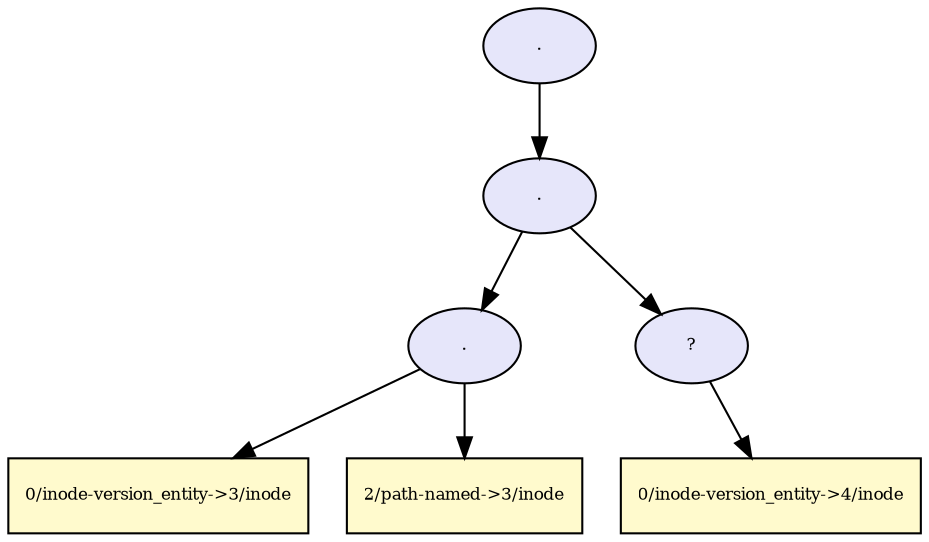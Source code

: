 digraph RGL__DirectedAdjacencyGraph {6[fontsize = 8,label = ".",shape = ellipse, fillcolor="#e6e6fa", style = filled]

6 -> 5[fontsize = 8, color="#000000"]

5[fontsize = 8,label = ".",shape = ellipse, fillcolor="#e6e6fa", style = filled]

5 -> 2[fontsize = 8, color="#000000"]

2[fontsize = 8,label = ".",shape = ellipse, fillcolor="#e6e6fa", style = filled]

2 -> 0[fontsize = 8, color="#000000"]

0[fontsize = 8,label = "0/inode-version_entity->3/inode",shape = rectangle, fillcolor="#fffacd", style = filled]

2 -> 1[fontsize = 8, color="#000000"]

1[fontsize = 8,label = "2/path-named->3/inode",shape = rectangle, fillcolor="#fffacd", style = filled]

5 -> 4[fontsize = 8, color="#000000"]

4[fontsize = 8,label = "?",shape = ellipse, fillcolor="#e6e6fa", style = filled]

4 -> 3[fontsize = 8, color="#000000"]

3[fontsize = 8,label = "0/inode-version_entity->4/inode",shape = rectangle, fillcolor="#fffacd", style = filled]

}